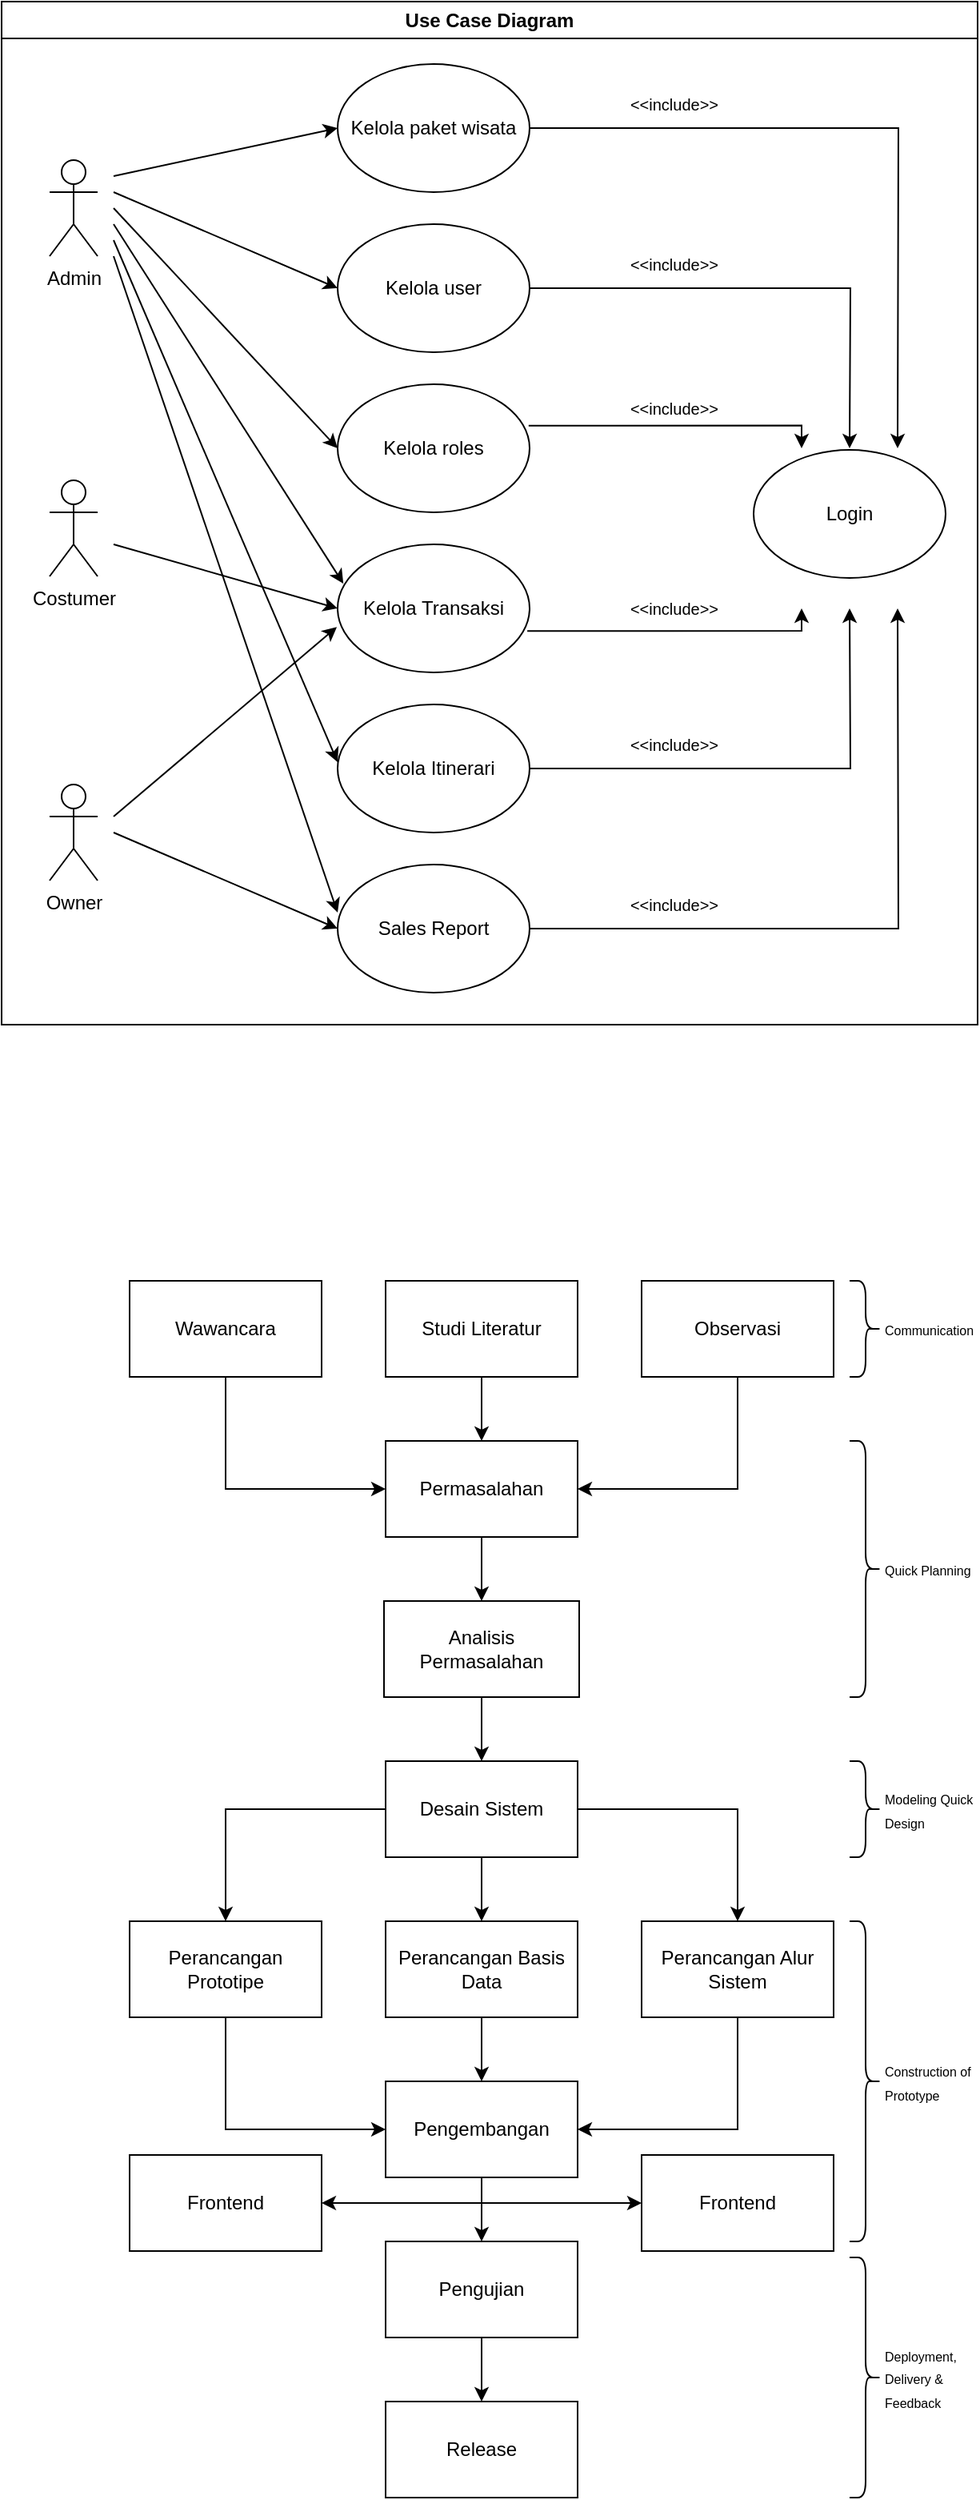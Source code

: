 <mxfile version="26.2.13">
  <diagram id="C5RBs43oDa-KdzZeNtuy" name="Page-1">
    <mxGraphModel dx="1384" dy="878" grid="1" gridSize="10" guides="1" tooltips="1" connect="1" arrows="1" fold="1" page="1" pageScale="1" pageWidth="827" pageHeight="1169" math="0" shadow="0">
      <root>
        <mxCell id="WIyWlLk6GJQsqaUBKTNV-0" />
        <mxCell id="WIyWlLk6GJQsqaUBKTNV-1" parent="WIyWlLk6GJQsqaUBKTNV-0" />
        <mxCell id="_E7HOWWQOoF7F1XR3bMd-0" value="Admin" style="shape=umlActor;verticalLabelPosition=bottom;verticalAlign=top;html=1;outlineConnect=0;" vertex="1" parent="WIyWlLk6GJQsqaUBKTNV-1">
          <mxGeometry x="150" y="180" width="30" height="60" as="geometry" />
        </mxCell>
        <mxCell id="_E7HOWWQOoF7F1XR3bMd-1" value="Costumer" style="shape=umlActor;verticalLabelPosition=bottom;verticalAlign=top;html=1;outlineConnect=0;" vertex="1" parent="WIyWlLk6GJQsqaUBKTNV-1">
          <mxGeometry x="150" y="380" width="30" height="60" as="geometry" />
        </mxCell>
        <mxCell id="_E7HOWWQOoF7F1XR3bMd-4" value="Owner" style="shape=umlActor;verticalLabelPosition=bottom;verticalAlign=top;html=1;outlineConnect=0;" vertex="1" parent="WIyWlLk6GJQsqaUBKTNV-1">
          <mxGeometry x="150" y="570" width="30" height="60" as="geometry" />
        </mxCell>
        <mxCell id="_E7HOWWQOoF7F1XR3bMd-23" style="edgeStyle=orthogonalEdgeStyle;rounded=0;orthogonalLoop=1;jettySize=auto;html=1;" edge="1" parent="WIyWlLk6GJQsqaUBKTNV-1" source="_E7HOWWQOoF7F1XR3bMd-5">
          <mxGeometry relative="1" as="geometry">
            <mxPoint x="680" y="360" as="targetPoint" />
          </mxGeometry>
        </mxCell>
        <mxCell id="_E7HOWWQOoF7F1XR3bMd-5" value="Kelola paket wisata" style="ellipse;whiteSpace=wrap;html=1;" vertex="1" parent="WIyWlLk6GJQsqaUBKTNV-1">
          <mxGeometry x="330" y="120" width="120" height="80" as="geometry" />
        </mxCell>
        <mxCell id="_E7HOWWQOoF7F1XR3bMd-24" style="edgeStyle=orthogonalEdgeStyle;rounded=0;orthogonalLoop=1;jettySize=auto;html=1;" edge="1" parent="WIyWlLk6GJQsqaUBKTNV-1" source="_E7HOWWQOoF7F1XR3bMd-6">
          <mxGeometry relative="1" as="geometry">
            <mxPoint x="650" y="360" as="targetPoint" />
          </mxGeometry>
        </mxCell>
        <mxCell id="_E7HOWWQOoF7F1XR3bMd-6" value="Kelola user" style="ellipse;whiteSpace=wrap;html=1;" vertex="1" parent="WIyWlLk6GJQsqaUBKTNV-1">
          <mxGeometry x="330" y="220" width="120" height="80" as="geometry" />
        </mxCell>
        <mxCell id="_E7HOWWQOoF7F1XR3bMd-25" style="edgeStyle=orthogonalEdgeStyle;rounded=0;orthogonalLoop=1;jettySize=auto;html=1;exitX=0.995;exitY=0.323;exitDx=0;exitDy=0;exitPerimeter=0;" edge="1" parent="WIyWlLk6GJQsqaUBKTNV-1" source="_E7HOWWQOoF7F1XR3bMd-7">
          <mxGeometry relative="1" as="geometry">
            <mxPoint x="620" y="360" as="targetPoint" />
            <Array as="points">
              <mxPoint x="620" y="346" />
            </Array>
          </mxGeometry>
        </mxCell>
        <mxCell id="_E7HOWWQOoF7F1XR3bMd-7" value="Kelola roles" style="ellipse;whiteSpace=wrap;html=1;" vertex="1" parent="WIyWlLk6GJQsqaUBKTNV-1">
          <mxGeometry x="330" y="320" width="120" height="80" as="geometry" />
        </mxCell>
        <mxCell id="_E7HOWWQOoF7F1XR3bMd-28" style="edgeStyle=orthogonalEdgeStyle;rounded=0;orthogonalLoop=1;jettySize=auto;html=1;exitX=0.988;exitY=0.676;exitDx=0;exitDy=0;exitPerimeter=0;" edge="1" parent="WIyWlLk6GJQsqaUBKTNV-1" source="_E7HOWWQOoF7F1XR3bMd-8">
          <mxGeometry relative="1" as="geometry">
            <mxPoint x="620" y="460" as="targetPoint" />
            <mxPoint x="460" y="470" as="sourcePoint" />
            <Array as="points">
              <mxPoint x="535" y="474" />
              <mxPoint x="620" y="474" />
            </Array>
          </mxGeometry>
        </mxCell>
        <mxCell id="_E7HOWWQOoF7F1XR3bMd-8" value="Kelola Transaksi" style="ellipse;whiteSpace=wrap;html=1;" vertex="1" parent="WIyWlLk6GJQsqaUBKTNV-1">
          <mxGeometry x="330" y="420" width="120" height="80" as="geometry" />
        </mxCell>
        <mxCell id="_E7HOWWQOoF7F1XR3bMd-26" style="edgeStyle=orthogonalEdgeStyle;rounded=0;orthogonalLoop=1;jettySize=auto;html=1;" edge="1" parent="WIyWlLk6GJQsqaUBKTNV-1" source="_E7HOWWQOoF7F1XR3bMd-9">
          <mxGeometry relative="1" as="geometry">
            <mxPoint x="650" y="460" as="targetPoint" />
          </mxGeometry>
        </mxCell>
        <mxCell id="_E7HOWWQOoF7F1XR3bMd-9" value="Kelola Itinerari" style="ellipse;whiteSpace=wrap;html=1;" vertex="1" parent="WIyWlLk6GJQsqaUBKTNV-1">
          <mxGeometry x="330" y="520" width="120" height="80" as="geometry" />
        </mxCell>
        <mxCell id="_E7HOWWQOoF7F1XR3bMd-27" style="edgeStyle=orthogonalEdgeStyle;rounded=0;orthogonalLoop=1;jettySize=auto;html=1;" edge="1" parent="WIyWlLk6GJQsqaUBKTNV-1" source="_E7HOWWQOoF7F1XR3bMd-10">
          <mxGeometry relative="1" as="geometry">
            <mxPoint x="680" y="460" as="targetPoint" />
          </mxGeometry>
        </mxCell>
        <mxCell id="_E7HOWWQOoF7F1XR3bMd-10" value="Sales Report" style="ellipse;whiteSpace=wrap;html=1;" vertex="1" parent="WIyWlLk6GJQsqaUBKTNV-1">
          <mxGeometry x="330" y="620" width="120" height="80" as="geometry" />
        </mxCell>
        <mxCell id="_E7HOWWQOoF7F1XR3bMd-12" value="" style="endArrow=classic;html=1;rounded=0;entryX=0;entryY=0.5;entryDx=0;entryDy=0;" edge="1" parent="WIyWlLk6GJQsqaUBKTNV-1" target="_E7HOWWQOoF7F1XR3bMd-5">
          <mxGeometry width="50" height="50" relative="1" as="geometry">
            <mxPoint x="190" y="190" as="sourcePoint" />
            <mxPoint x="320" y="160" as="targetPoint" />
          </mxGeometry>
        </mxCell>
        <mxCell id="_E7HOWWQOoF7F1XR3bMd-13" value="" style="endArrow=classic;html=1;rounded=0;entryX=0;entryY=0.5;entryDx=0;entryDy=0;" edge="1" parent="WIyWlLk6GJQsqaUBKTNV-1" target="_E7HOWWQOoF7F1XR3bMd-6">
          <mxGeometry width="50" height="50" relative="1" as="geometry">
            <mxPoint x="190" y="200" as="sourcePoint" />
            <mxPoint x="320" y="260" as="targetPoint" />
          </mxGeometry>
        </mxCell>
        <mxCell id="_E7HOWWQOoF7F1XR3bMd-14" value="" style="endArrow=classic;html=1;rounded=0;entryX=0;entryY=0.5;entryDx=0;entryDy=0;" edge="1" parent="WIyWlLk6GJQsqaUBKTNV-1" target="_E7HOWWQOoF7F1XR3bMd-7">
          <mxGeometry width="50" height="50" relative="1" as="geometry">
            <mxPoint x="190" y="210" as="sourcePoint" />
            <mxPoint x="320" y="360" as="targetPoint" />
          </mxGeometry>
        </mxCell>
        <mxCell id="_E7HOWWQOoF7F1XR3bMd-15" value="" style="endArrow=classic;html=1;rounded=0;entryX=0.03;entryY=0.307;entryDx=0;entryDy=0;entryPerimeter=0;" edge="1" parent="WIyWlLk6GJQsqaUBKTNV-1" target="_E7HOWWQOoF7F1XR3bMd-8">
          <mxGeometry width="50" height="50" relative="1" as="geometry">
            <mxPoint x="190" y="220" as="sourcePoint" />
            <mxPoint x="330" y="370" as="targetPoint" />
          </mxGeometry>
        </mxCell>
        <mxCell id="_E7HOWWQOoF7F1XR3bMd-16" value="" style="endArrow=classic;html=1;rounded=0;entryX=0;entryY=0.5;entryDx=0;entryDy=0;" edge="1" parent="WIyWlLk6GJQsqaUBKTNV-1">
          <mxGeometry width="50" height="50" relative="1" as="geometry">
            <mxPoint x="190" y="230" as="sourcePoint" />
            <mxPoint x="330" y="556" as="targetPoint" />
          </mxGeometry>
        </mxCell>
        <mxCell id="_E7HOWWQOoF7F1XR3bMd-17" value="" style="endArrow=classic;html=1;rounded=0;" edge="1" parent="WIyWlLk6GJQsqaUBKTNV-1">
          <mxGeometry width="50" height="50" relative="1" as="geometry">
            <mxPoint x="190" y="240" as="sourcePoint" />
            <mxPoint x="330" y="650" as="targetPoint" />
          </mxGeometry>
        </mxCell>
        <mxCell id="_E7HOWWQOoF7F1XR3bMd-18" value="" style="endArrow=classic;html=1;rounded=0;entryX=0;entryY=0.5;entryDx=0;entryDy=0;" edge="1" parent="WIyWlLk6GJQsqaUBKTNV-1" target="_E7HOWWQOoF7F1XR3bMd-8">
          <mxGeometry width="50" height="50" relative="1" as="geometry">
            <mxPoint x="190" y="420" as="sourcePoint" />
            <mxPoint x="270" y="360" as="targetPoint" />
          </mxGeometry>
        </mxCell>
        <mxCell id="_E7HOWWQOoF7F1XR3bMd-19" value="" style="endArrow=classic;html=1;rounded=0;entryX=-0.004;entryY=0.646;entryDx=0;entryDy=0;entryPerimeter=0;" edge="1" parent="WIyWlLk6GJQsqaUBKTNV-1" target="_E7HOWWQOoF7F1XR3bMd-8">
          <mxGeometry width="50" height="50" relative="1" as="geometry">
            <mxPoint x="190" y="590" as="sourcePoint" />
            <mxPoint x="160" y="530" as="targetPoint" />
          </mxGeometry>
        </mxCell>
        <mxCell id="_E7HOWWQOoF7F1XR3bMd-20" value="" style="endArrow=classic;html=1;rounded=0;entryX=0;entryY=0.5;entryDx=0;entryDy=0;" edge="1" parent="WIyWlLk6GJQsqaUBKTNV-1" target="_E7HOWWQOoF7F1XR3bMd-10">
          <mxGeometry width="50" height="50" relative="1" as="geometry">
            <mxPoint x="190" y="600" as="sourcePoint" />
            <mxPoint x="240" y="550" as="targetPoint" />
          </mxGeometry>
        </mxCell>
        <mxCell id="_E7HOWWQOoF7F1XR3bMd-21" value="Login" style="ellipse;whiteSpace=wrap;html=1;" vertex="1" parent="WIyWlLk6GJQsqaUBKTNV-1">
          <mxGeometry x="590" y="361" width="120" height="80" as="geometry" />
        </mxCell>
        <mxCell id="_E7HOWWQOoF7F1XR3bMd-30" value="&lt;font style=&quot;font-size: 10px;&quot;&gt;&amp;lt;&amp;lt;include&amp;gt;&amp;gt;&lt;/font&gt;" style="text;html=1;align=center;verticalAlign=middle;resizable=0;points=[];autosize=1;strokeColor=none;fillColor=none;" vertex="1" parent="WIyWlLk6GJQsqaUBKTNV-1">
          <mxGeometry x="500" y="130" width="80" height="30" as="geometry" />
        </mxCell>
        <mxCell id="_E7HOWWQOoF7F1XR3bMd-31" value="&lt;font style=&quot;font-size: 10px;&quot;&gt;&amp;lt;&amp;lt;include&amp;gt;&amp;gt;&lt;/font&gt;" style="text;html=1;align=center;verticalAlign=middle;resizable=0;points=[];autosize=1;strokeColor=none;fillColor=none;" vertex="1" parent="WIyWlLk6GJQsqaUBKTNV-1">
          <mxGeometry x="500" y="230" width="80" height="30" as="geometry" />
        </mxCell>
        <mxCell id="_E7HOWWQOoF7F1XR3bMd-32" value="&lt;font style=&quot;font-size: 10px;&quot;&gt;&amp;lt;&amp;lt;include&amp;gt;&amp;gt;&lt;/font&gt;" style="text;html=1;align=center;verticalAlign=middle;resizable=0;points=[];autosize=1;strokeColor=none;fillColor=none;" vertex="1" parent="WIyWlLk6GJQsqaUBKTNV-1">
          <mxGeometry x="500" y="320" width="80" height="30" as="geometry" />
        </mxCell>
        <mxCell id="_E7HOWWQOoF7F1XR3bMd-33" value="&lt;font style=&quot;font-size: 10px;&quot;&gt;&amp;lt;&amp;lt;include&amp;gt;&amp;gt;&lt;/font&gt;" style="text;html=1;align=center;verticalAlign=middle;resizable=0;points=[];autosize=1;strokeColor=none;fillColor=none;" vertex="1" parent="WIyWlLk6GJQsqaUBKTNV-1">
          <mxGeometry x="500" y="445" width="80" height="30" as="geometry" />
        </mxCell>
        <mxCell id="_E7HOWWQOoF7F1XR3bMd-34" value="&lt;font style=&quot;font-size: 10px;&quot;&gt;&amp;lt;&amp;lt;include&amp;gt;&amp;gt;&lt;/font&gt;" style="text;html=1;align=center;verticalAlign=middle;resizable=0;points=[];autosize=1;strokeColor=none;fillColor=none;" vertex="1" parent="WIyWlLk6GJQsqaUBKTNV-1">
          <mxGeometry x="500" y="530" width="80" height="30" as="geometry" />
        </mxCell>
        <mxCell id="_E7HOWWQOoF7F1XR3bMd-35" value="&lt;font style=&quot;font-size: 10px;&quot;&gt;&amp;lt;&amp;lt;include&amp;gt;&amp;gt;&lt;/font&gt;" style="text;html=1;align=center;verticalAlign=middle;resizable=0;points=[];autosize=1;strokeColor=none;fillColor=none;" vertex="1" parent="WIyWlLk6GJQsqaUBKTNV-1">
          <mxGeometry x="500" y="630" width="80" height="30" as="geometry" />
        </mxCell>
        <mxCell id="_E7HOWWQOoF7F1XR3bMd-36" value="Use Case Diagram" style="swimlane;whiteSpace=wrap;html=1;" vertex="1" parent="WIyWlLk6GJQsqaUBKTNV-1">
          <mxGeometry x="120" y="81" width="610" height="639" as="geometry" />
        </mxCell>
        <mxCell id="_E7HOWWQOoF7F1XR3bMd-45" style="edgeStyle=orthogonalEdgeStyle;rounded=0;orthogonalLoop=1;jettySize=auto;html=1;entryX=0.5;entryY=0;entryDx=0;entryDy=0;" edge="1" parent="WIyWlLk6GJQsqaUBKTNV-1" source="_E7HOWWQOoF7F1XR3bMd-39" target="_E7HOWWQOoF7F1XR3bMd-42">
          <mxGeometry relative="1" as="geometry" />
        </mxCell>
        <mxCell id="_E7HOWWQOoF7F1XR3bMd-39" value="Studi Literatur" style="rounded=0;whiteSpace=wrap;html=1;" vertex="1" parent="WIyWlLk6GJQsqaUBKTNV-1">
          <mxGeometry x="360" y="880" width="120" height="60" as="geometry" />
        </mxCell>
        <mxCell id="_E7HOWWQOoF7F1XR3bMd-44" style="edgeStyle=orthogonalEdgeStyle;rounded=0;orthogonalLoop=1;jettySize=auto;html=1;entryX=1;entryY=0.5;entryDx=0;entryDy=0;exitX=0.5;exitY=1;exitDx=0;exitDy=0;" edge="1" parent="WIyWlLk6GJQsqaUBKTNV-1" source="_E7HOWWQOoF7F1XR3bMd-40" target="_E7HOWWQOoF7F1XR3bMd-42">
          <mxGeometry relative="1" as="geometry">
            <Array as="points">
              <mxPoint x="580" y="1010" />
            </Array>
          </mxGeometry>
        </mxCell>
        <mxCell id="_E7HOWWQOoF7F1XR3bMd-40" value="Observasi" style="rounded=0;whiteSpace=wrap;html=1;" vertex="1" parent="WIyWlLk6GJQsqaUBKTNV-1">
          <mxGeometry x="520" y="880" width="120" height="60" as="geometry" />
        </mxCell>
        <mxCell id="_E7HOWWQOoF7F1XR3bMd-43" style="edgeStyle=orthogonalEdgeStyle;rounded=0;orthogonalLoop=1;jettySize=auto;html=1;entryX=0;entryY=0.5;entryDx=0;entryDy=0;exitX=0.5;exitY=1;exitDx=0;exitDy=0;" edge="1" parent="WIyWlLk6GJQsqaUBKTNV-1" source="_E7HOWWQOoF7F1XR3bMd-41" target="_E7HOWWQOoF7F1XR3bMd-42">
          <mxGeometry relative="1" as="geometry" />
        </mxCell>
        <mxCell id="_E7HOWWQOoF7F1XR3bMd-41" value="Wawancara" style="rounded=0;whiteSpace=wrap;html=1;" vertex="1" parent="WIyWlLk6GJQsqaUBKTNV-1">
          <mxGeometry x="200" y="880" width="120" height="60" as="geometry" />
        </mxCell>
        <mxCell id="_E7HOWWQOoF7F1XR3bMd-56" style="edgeStyle=orthogonalEdgeStyle;rounded=0;orthogonalLoop=1;jettySize=auto;html=1;entryX=0.5;entryY=0;entryDx=0;entryDy=0;" edge="1" parent="WIyWlLk6GJQsqaUBKTNV-1" source="_E7HOWWQOoF7F1XR3bMd-42" target="_E7HOWWQOoF7F1XR3bMd-46">
          <mxGeometry relative="1" as="geometry" />
        </mxCell>
        <mxCell id="_E7HOWWQOoF7F1XR3bMd-42" value="Permasalahan" style="rounded=0;whiteSpace=wrap;html=1;" vertex="1" parent="WIyWlLk6GJQsqaUBKTNV-1">
          <mxGeometry x="360" y="980" width="120" height="60" as="geometry" />
        </mxCell>
        <mxCell id="_E7HOWWQOoF7F1XR3bMd-49" value="" style="edgeStyle=orthogonalEdgeStyle;rounded=0;orthogonalLoop=1;jettySize=auto;html=1;" edge="1" parent="WIyWlLk6GJQsqaUBKTNV-1" source="_E7HOWWQOoF7F1XR3bMd-46" target="_E7HOWWQOoF7F1XR3bMd-48">
          <mxGeometry relative="1" as="geometry" />
        </mxCell>
        <mxCell id="_E7HOWWQOoF7F1XR3bMd-46" value="Analisis Permasalahan" style="rounded=0;whiteSpace=wrap;html=1;" vertex="1" parent="WIyWlLk6GJQsqaUBKTNV-1">
          <mxGeometry x="359" y="1080" width="122" height="60" as="geometry" />
        </mxCell>
        <mxCell id="_E7HOWWQOoF7F1XR3bMd-51" value="" style="edgeStyle=orthogonalEdgeStyle;rounded=0;orthogonalLoop=1;jettySize=auto;html=1;" edge="1" parent="WIyWlLk6GJQsqaUBKTNV-1" source="_E7HOWWQOoF7F1XR3bMd-48" target="_E7HOWWQOoF7F1XR3bMd-50">
          <mxGeometry relative="1" as="geometry" />
        </mxCell>
        <mxCell id="_E7HOWWQOoF7F1XR3bMd-57" style="edgeStyle=orthogonalEdgeStyle;rounded=0;orthogonalLoop=1;jettySize=auto;html=1;entryX=0.5;entryY=0;entryDx=0;entryDy=0;" edge="1" parent="WIyWlLk6GJQsqaUBKTNV-1" source="_E7HOWWQOoF7F1XR3bMd-48" target="_E7HOWWQOoF7F1XR3bMd-53">
          <mxGeometry relative="1" as="geometry" />
        </mxCell>
        <mxCell id="_E7HOWWQOoF7F1XR3bMd-58" style="edgeStyle=orthogonalEdgeStyle;rounded=0;orthogonalLoop=1;jettySize=auto;html=1;" edge="1" parent="WIyWlLk6GJQsqaUBKTNV-1" source="_E7HOWWQOoF7F1XR3bMd-48" target="_E7HOWWQOoF7F1XR3bMd-54">
          <mxGeometry relative="1" as="geometry" />
        </mxCell>
        <mxCell id="_E7HOWWQOoF7F1XR3bMd-48" value="Desain Sistem" style="whiteSpace=wrap;html=1;rounded=0;" vertex="1" parent="WIyWlLk6GJQsqaUBKTNV-1">
          <mxGeometry x="360" y="1180" width="120" height="60" as="geometry" />
        </mxCell>
        <mxCell id="_E7HOWWQOoF7F1XR3bMd-62" style="edgeStyle=orthogonalEdgeStyle;rounded=0;orthogonalLoop=1;jettySize=auto;html=1;entryX=0.5;entryY=0;entryDx=0;entryDy=0;" edge="1" parent="WIyWlLk6GJQsqaUBKTNV-1" source="_E7HOWWQOoF7F1XR3bMd-50" target="_E7HOWWQOoF7F1XR3bMd-59">
          <mxGeometry relative="1" as="geometry" />
        </mxCell>
        <mxCell id="_E7HOWWQOoF7F1XR3bMd-50" value="Perancangan Basis Data" style="whiteSpace=wrap;html=1;rounded=0;" vertex="1" parent="WIyWlLk6GJQsqaUBKTNV-1">
          <mxGeometry x="360" y="1280" width="120" height="60" as="geometry" />
        </mxCell>
        <mxCell id="_E7HOWWQOoF7F1XR3bMd-60" style="edgeStyle=orthogonalEdgeStyle;rounded=0;orthogonalLoop=1;jettySize=auto;html=1;entryX=0;entryY=0.5;entryDx=0;entryDy=0;exitX=0.5;exitY=1;exitDx=0;exitDy=0;" edge="1" parent="WIyWlLk6GJQsqaUBKTNV-1" source="_E7HOWWQOoF7F1XR3bMd-53" target="_E7HOWWQOoF7F1XR3bMd-59">
          <mxGeometry relative="1" as="geometry" />
        </mxCell>
        <mxCell id="_E7HOWWQOoF7F1XR3bMd-53" value="Perancangan Prototipe" style="rounded=0;whiteSpace=wrap;html=1;" vertex="1" parent="WIyWlLk6GJQsqaUBKTNV-1">
          <mxGeometry x="200" y="1280" width="120" height="60" as="geometry" />
        </mxCell>
        <mxCell id="_E7HOWWQOoF7F1XR3bMd-61" style="edgeStyle=orthogonalEdgeStyle;rounded=0;orthogonalLoop=1;jettySize=auto;html=1;entryX=1;entryY=0.5;entryDx=0;entryDy=0;exitX=0.5;exitY=1;exitDx=0;exitDy=0;" edge="1" parent="WIyWlLk6GJQsqaUBKTNV-1" source="_E7HOWWQOoF7F1XR3bMd-54" target="_E7HOWWQOoF7F1XR3bMd-59">
          <mxGeometry relative="1" as="geometry" />
        </mxCell>
        <mxCell id="_E7HOWWQOoF7F1XR3bMd-54" value="Perancangan Alur Sistem" style="rounded=0;whiteSpace=wrap;html=1;" vertex="1" parent="WIyWlLk6GJQsqaUBKTNV-1">
          <mxGeometry x="520" y="1280" width="120" height="60" as="geometry" />
        </mxCell>
        <mxCell id="_E7HOWWQOoF7F1XR3bMd-64" style="edgeStyle=orthogonalEdgeStyle;rounded=0;orthogonalLoop=1;jettySize=auto;html=1;entryX=0.5;entryY=0;entryDx=0;entryDy=0;" edge="1" parent="WIyWlLk6GJQsqaUBKTNV-1" source="_E7HOWWQOoF7F1XR3bMd-59" target="_E7HOWWQOoF7F1XR3bMd-63">
          <mxGeometry relative="1" as="geometry" />
        </mxCell>
        <mxCell id="_E7HOWWQOoF7F1XR3bMd-59" value="Pengembangan" style="rounded=0;whiteSpace=wrap;html=1;" vertex="1" parent="WIyWlLk6GJQsqaUBKTNV-1">
          <mxGeometry x="360" y="1380" width="120" height="60" as="geometry" />
        </mxCell>
        <mxCell id="_E7HOWWQOoF7F1XR3bMd-70" value="" style="edgeStyle=orthogonalEdgeStyle;rounded=0;orthogonalLoop=1;jettySize=auto;html=1;" edge="1" parent="WIyWlLk6GJQsqaUBKTNV-1" source="_E7HOWWQOoF7F1XR3bMd-63" target="_E7HOWWQOoF7F1XR3bMd-69">
          <mxGeometry relative="1" as="geometry" />
        </mxCell>
        <mxCell id="_E7HOWWQOoF7F1XR3bMd-63" value="Pengujian" style="rounded=0;whiteSpace=wrap;html=1;" vertex="1" parent="WIyWlLk6GJQsqaUBKTNV-1">
          <mxGeometry x="360" y="1480" width="120" height="60" as="geometry" />
        </mxCell>
        <mxCell id="_E7HOWWQOoF7F1XR3bMd-65" value="Frontend" style="rounded=0;whiteSpace=wrap;html=1;" vertex="1" parent="WIyWlLk6GJQsqaUBKTNV-1">
          <mxGeometry x="200" y="1426" width="120" height="60" as="geometry" />
        </mxCell>
        <mxCell id="_E7HOWWQOoF7F1XR3bMd-66" value="Frontend" style="rounded=0;whiteSpace=wrap;html=1;" vertex="1" parent="WIyWlLk6GJQsqaUBKTNV-1">
          <mxGeometry x="520" y="1426" width="120" height="60" as="geometry" />
        </mxCell>
        <mxCell id="_E7HOWWQOoF7F1XR3bMd-68" value="" style="endArrow=classic;startArrow=classic;html=1;rounded=0;entryX=0;entryY=0.5;entryDx=0;entryDy=0;" edge="1" parent="WIyWlLk6GJQsqaUBKTNV-1" source="_E7HOWWQOoF7F1XR3bMd-65" target="_E7HOWWQOoF7F1XR3bMd-66">
          <mxGeometry width="50" height="50" relative="1" as="geometry">
            <mxPoint x="100" y="1396" as="sourcePoint" />
            <mxPoint x="150" y="1346" as="targetPoint" />
          </mxGeometry>
        </mxCell>
        <mxCell id="_E7HOWWQOoF7F1XR3bMd-69" value="Release" style="whiteSpace=wrap;html=1;rounded=0;" vertex="1" parent="WIyWlLk6GJQsqaUBKTNV-1">
          <mxGeometry x="360" y="1580" width="120" height="60" as="geometry" />
        </mxCell>
        <mxCell id="_E7HOWWQOoF7F1XR3bMd-74" value="" style="shape=curlyBracket;whiteSpace=wrap;html=1;rounded=1;flipH=1;labelPosition=right;verticalLabelPosition=middle;align=left;verticalAlign=middle;" vertex="1" parent="WIyWlLk6GJQsqaUBKTNV-1">
          <mxGeometry x="650" y="880" width="20" height="60" as="geometry" />
        </mxCell>
        <mxCell id="_E7HOWWQOoF7F1XR3bMd-75" value="" style="shape=curlyBracket;whiteSpace=wrap;html=1;rounded=1;flipH=1;labelPosition=right;verticalLabelPosition=middle;align=left;verticalAlign=middle;" vertex="1" parent="WIyWlLk6GJQsqaUBKTNV-1">
          <mxGeometry x="650" y="980" width="20" height="160" as="geometry" />
        </mxCell>
        <mxCell id="_E7HOWWQOoF7F1XR3bMd-76" value="" style="shape=curlyBracket;whiteSpace=wrap;html=1;rounded=1;flipH=1;labelPosition=right;verticalLabelPosition=middle;align=left;verticalAlign=middle;" vertex="1" parent="WIyWlLk6GJQsqaUBKTNV-1">
          <mxGeometry x="650" y="1180" width="20" height="60" as="geometry" />
        </mxCell>
        <mxCell id="_E7HOWWQOoF7F1XR3bMd-77" value="" style="shape=curlyBracket;whiteSpace=wrap;html=1;rounded=1;flipH=1;labelPosition=right;verticalLabelPosition=middle;align=left;verticalAlign=middle;" vertex="1" parent="WIyWlLk6GJQsqaUBKTNV-1">
          <mxGeometry x="650" y="1280" width="20" height="200" as="geometry" />
        </mxCell>
        <mxCell id="_E7HOWWQOoF7F1XR3bMd-78" value="" style="shape=curlyBracket;whiteSpace=wrap;html=1;rounded=1;flipH=1;labelPosition=right;verticalLabelPosition=middle;align=left;verticalAlign=middle;" vertex="1" parent="WIyWlLk6GJQsqaUBKTNV-1">
          <mxGeometry x="650" y="1490" width="20" height="150" as="geometry" />
        </mxCell>
        <mxCell id="_E7HOWWQOoF7F1XR3bMd-79" value="&lt;font style=&quot;font-size: 8px;&quot;&gt;Communication&lt;/font&gt;" style="text;html=1;align=left;verticalAlign=middle;whiteSpace=wrap;rounded=0;" vertex="1" parent="WIyWlLk6GJQsqaUBKTNV-1">
          <mxGeometry x="670" y="895" width="60" height="30" as="geometry" />
        </mxCell>
        <mxCell id="_E7HOWWQOoF7F1XR3bMd-80" value="&lt;font style=&quot;font-size: 8px;&quot;&gt;Quick Planning&lt;/font&gt;" style="text;html=1;align=left;verticalAlign=middle;whiteSpace=wrap;rounded=0;" vertex="1" parent="WIyWlLk6GJQsqaUBKTNV-1">
          <mxGeometry x="670" y="1045" width="60" height="30" as="geometry" />
        </mxCell>
        <mxCell id="_E7HOWWQOoF7F1XR3bMd-81" value="&lt;font style=&quot;font-size: 8px;&quot;&gt;Modeling Quick Design&lt;/font&gt;" style="text;html=1;align=left;verticalAlign=middle;whiteSpace=wrap;rounded=0;" vertex="1" parent="WIyWlLk6GJQsqaUBKTNV-1">
          <mxGeometry x="670" y="1195" width="60" height="30" as="geometry" />
        </mxCell>
        <mxCell id="_E7HOWWQOoF7F1XR3bMd-82" value="&lt;font style=&quot;font-size: 8px;&quot;&gt;Construction of Prototype&lt;/font&gt;" style="text;html=1;align=left;verticalAlign=middle;whiteSpace=wrap;rounded=0;" vertex="1" parent="WIyWlLk6GJQsqaUBKTNV-1">
          <mxGeometry x="670" y="1365" width="60" height="30" as="geometry" />
        </mxCell>
        <mxCell id="_E7HOWWQOoF7F1XR3bMd-83" value="&lt;font style=&quot;font-size: 8px;&quot;&gt;Deployment, Delivery &amp;amp; Feedback&lt;/font&gt;" style="text;html=1;align=left;verticalAlign=middle;whiteSpace=wrap;rounded=0;" vertex="1" parent="WIyWlLk6GJQsqaUBKTNV-1">
          <mxGeometry x="670" y="1550" width="60" height="30" as="geometry" />
        </mxCell>
      </root>
    </mxGraphModel>
  </diagram>
</mxfile>
